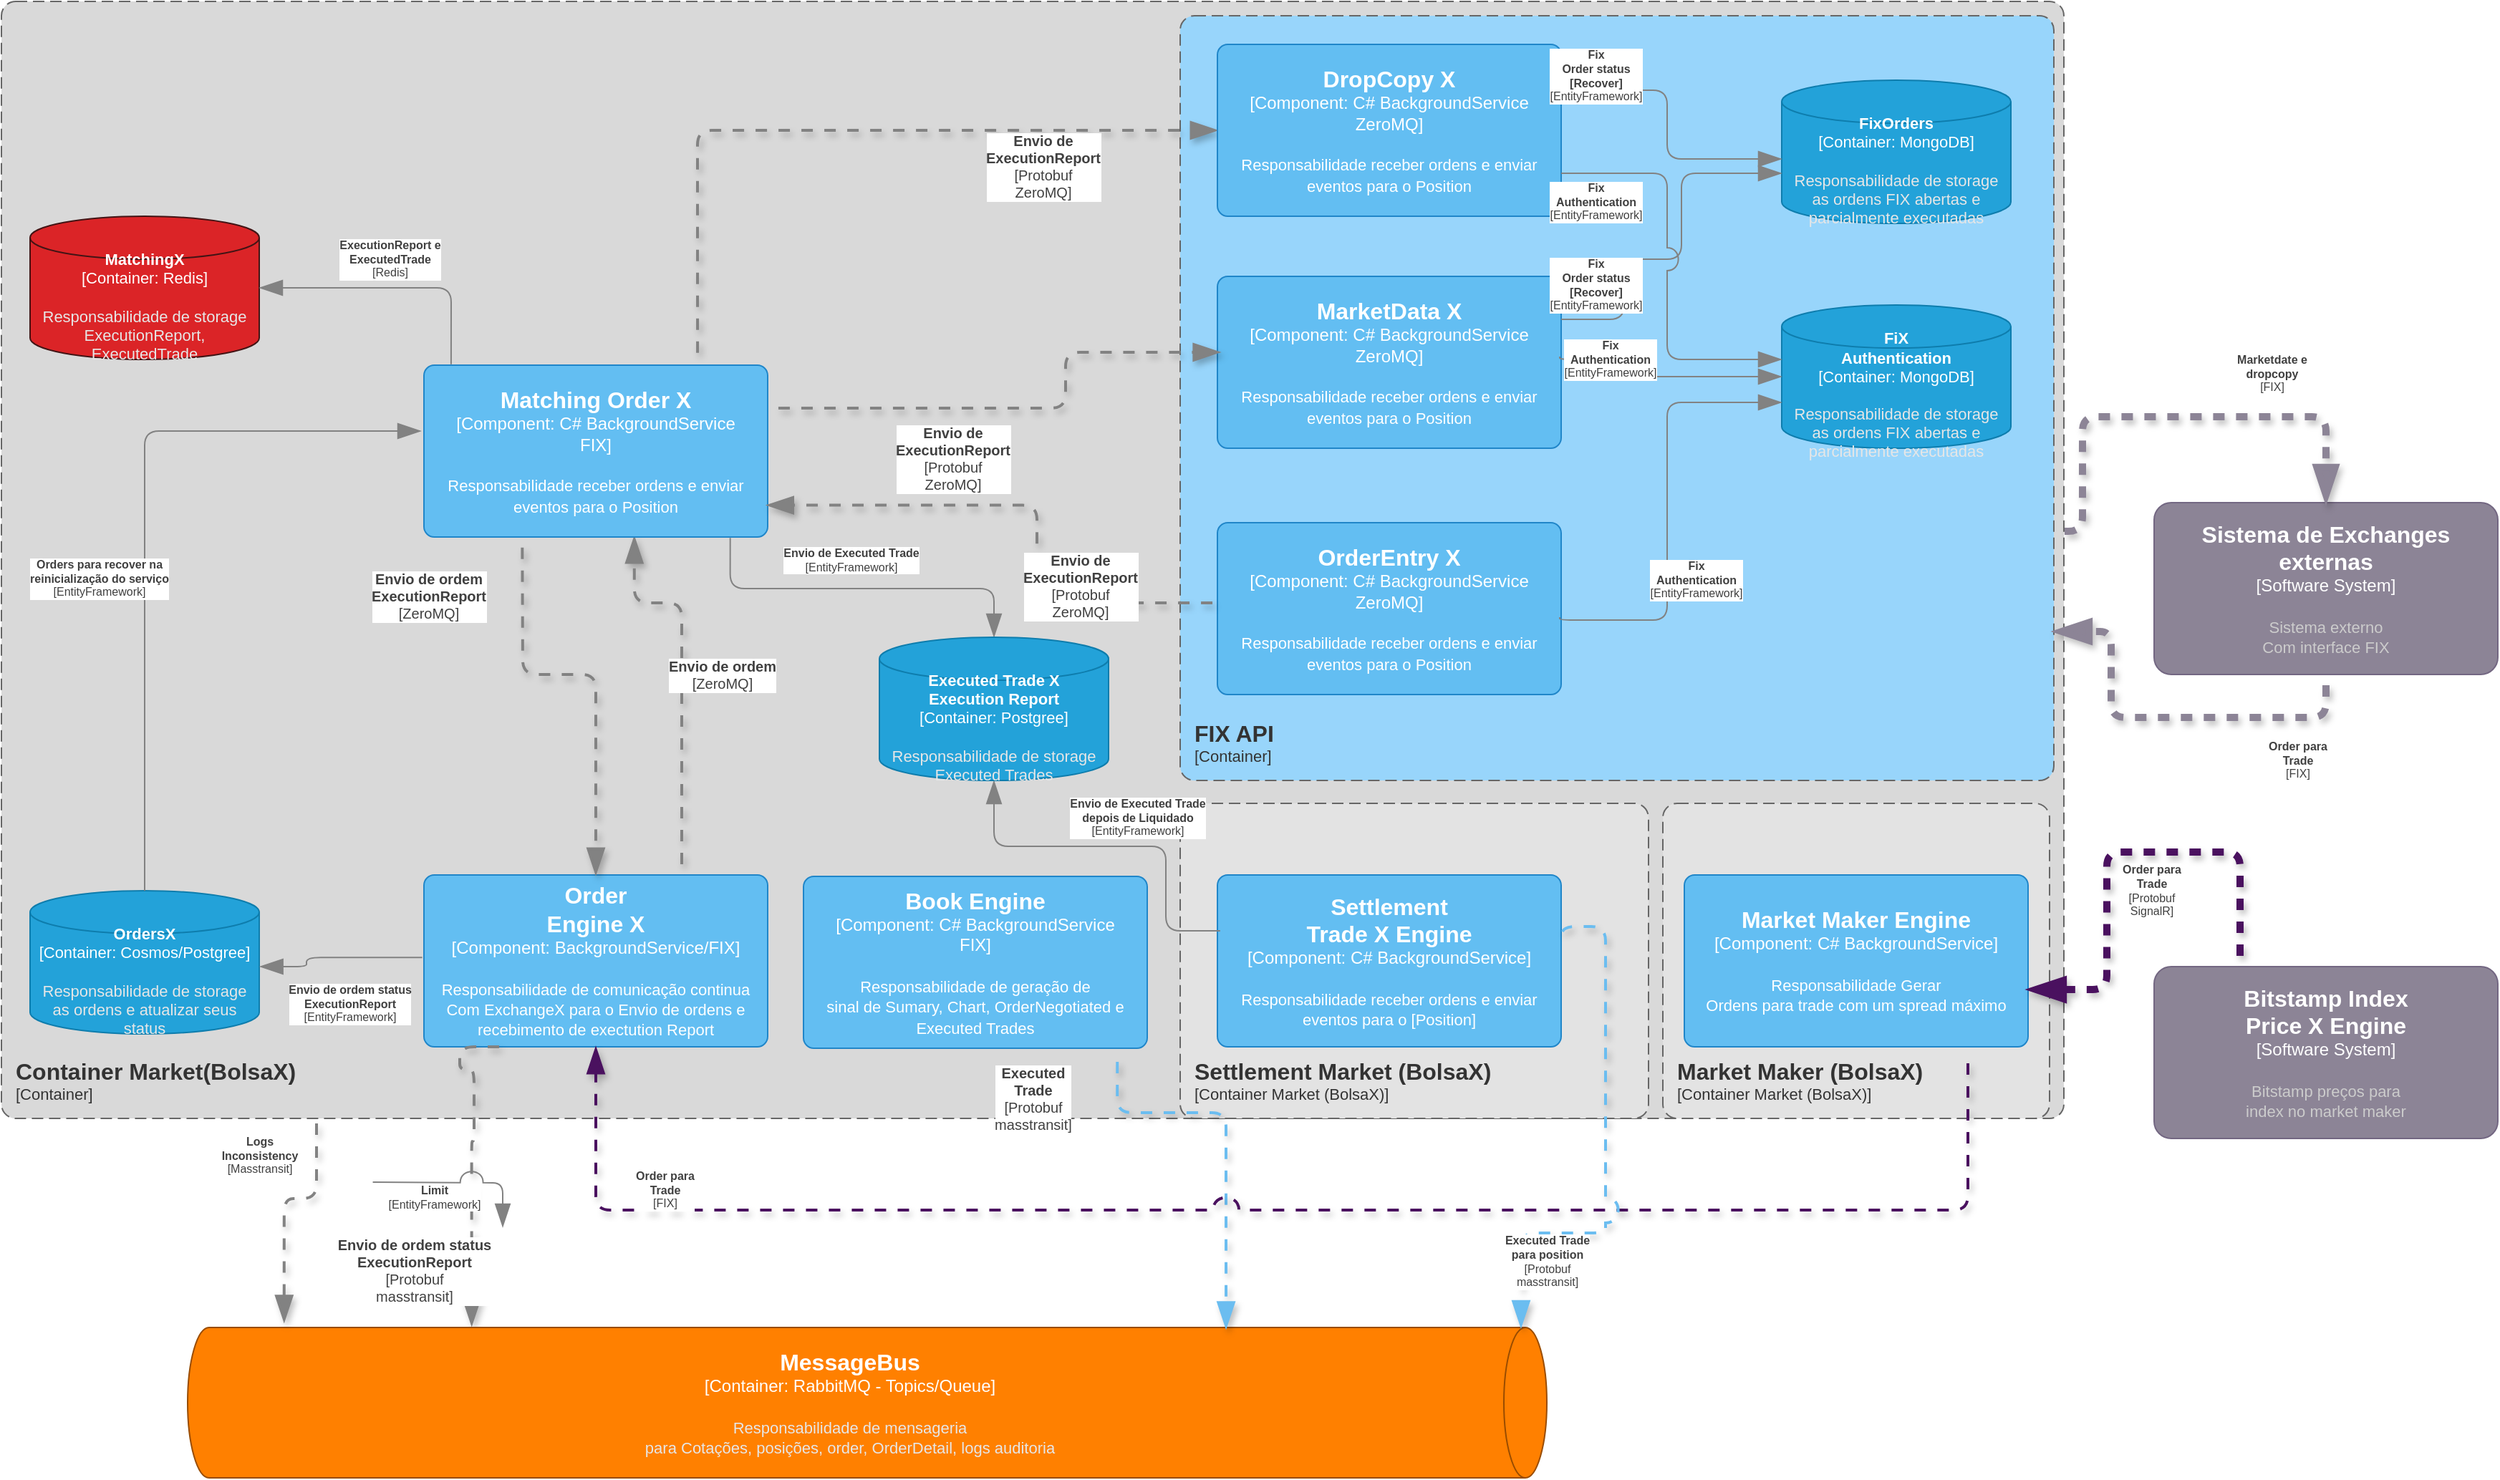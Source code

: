<mxfile version="24.3.1" type="device">
  <diagram name="Page-1" id="3rnBCiRVLusEH87E3wuf">
    <mxGraphModel dx="2041" dy="1215" grid="1" gridSize="10" guides="1" tooltips="1" connect="1" arrows="1" fold="1" page="1" pageScale="1" pageWidth="850" pageHeight="1100" math="0" shadow="0">
      <root>
        <mxCell id="0" />
        <mxCell id="1" parent="0" />
        <object placeholders="1" c4Name="Container Market(BolsaX)" c4Type="ContainerScopeBoundary" c4Application="Container" label="&lt;font style=&quot;font-size: 16px&quot;&gt;&lt;b&gt;&lt;div style=&quot;text-align: left&quot;&gt;%c4Name%&lt;/div&gt;&lt;/b&gt;&lt;/font&gt;&lt;div style=&quot;text-align: left&quot;&gt;[%c4Application%]&lt;/div&gt;" id="4d2OGvLoM_RoSxxdBMcG-4">
          <mxCell style="rounded=1;fontSize=11;whiteSpace=wrap;html=1;dashed=1;arcSize=20;fillColor=#d9d9d9;strokeColor=#666666;fontColor=#333333;labelBackgroundColor=none;align=left;verticalAlign=bottom;labelBorderColor=none;spacingTop=0;spacing=10;dashPattern=8 4;metaEdit=1;rotatable=0;perimeter=rectanglePerimeter;noLabel=0;labelPadding=0;allowArrows=0;connectable=0;expand=0;recursiveResize=0;editable=1;pointerEvents=0;absoluteArcSize=1;points=[[0.25,0,0],[0.5,0,0],[0.75,0,0],[1,0.25,0],[1,0.5,0],[1,0.75,0],[0.75,1,0],[0.5,1,0],[0.25,1,0],[0,0.75,0],[0,0.5,0],[0,0.25,0]];" parent="1" vertex="1">
            <mxGeometry x="117" y="20" width="1440" height="780" as="geometry" />
          </mxCell>
        </object>
        <object placeholders="1" c4Name="FIX API" c4Type="ContainerScopeBoundary" c4Application="Container" label="&lt;font style=&quot;font-size: 16px&quot;&gt;&lt;b&gt;&lt;div style=&quot;text-align: left&quot;&gt;%c4Name%&lt;/div&gt;&lt;/b&gt;&lt;/font&gt;&lt;div style=&quot;text-align: left&quot;&gt;[%c4Application%]&lt;/div&gt;" id="K2TG2xPsC1KAzNVLMF0X-1">
          <mxCell style="rounded=1;fontSize=11;whiteSpace=wrap;html=1;dashed=1;arcSize=20;fillColor=#98d5fb;strokeColor=#666666;fontColor=#333333;labelBackgroundColor=none;align=left;verticalAlign=bottom;labelBorderColor=none;spacingTop=0;spacing=10;dashPattern=8 4;metaEdit=1;rotatable=0;perimeter=rectanglePerimeter;noLabel=0;labelPadding=0;allowArrows=0;connectable=0;expand=0;recursiveResize=0;editable=1;pointerEvents=0;absoluteArcSize=1;points=[[0.25,0,0],[0.5,0,0],[0.75,0,0],[1,0.25,0],[1,0.5,0],[1,0.75,0],[0.75,1,0],[0.5,1,0],[0.25,1,0],[0,0.75,0],[0,0.5,0],[0,0.25,0]];" parent="1" vertex="1">
            <mxGeometry x="940" y="30" width="610" height="534" as="geometry" />
          </mxCell>
        </object>
        <object placeholders="1" c4Name="Settlement Market (BolsaX)" c4Type="ContainerScopeBoundary" c4Application="Container Market (BolsaX)" label="&lt;font style=&quot;font-size: 16px&quot;&gt;&lt;b&gt;&lt;div style=&quot;text-align: left&quot;&gt;%c4Name%&lt;/div&gt;&lt;/b&gt;&lt;/font&gt;&lt;div style=&quot;text-align: left&quot;&gt;[%c4Application%]&lt;/div&gt;" id="4d2OGvLoM_RoSxxdBMcG-57">
          <mxCell style="rounded=1;fontSize=11;whiteSpace=wrap;html=1;dashed=1;arcSize=20;fillColor=#e3e3e3;strokeColor=#666666;fontColor=#333333;labelBackgroundColor=none;align=left;verticalAlign=bottom;labelBorderColor=none;spacingTop=0;spacing=10;dashPattern=8 4;metaEdit=1;rotatable=0;perimeter=rectanglePerimeter;noLabel=0;labelPadding=0;allowArrows=0;connectable=0;expand=0;recursiveResize=0;editable=1;pointerEvents=0;absoluteArcSize=1;points=[[0.25,0,0],[0.5,0,0],[0.75,0,0],[1,0.25,0],[1,0.5,0],[1,0.75,0],[0.75,1,0],[0.5,1,0],[0.25,1,0],[0,0.75,0],[0,0.5,0],[0,0.25,0]];" parent="1" vertex="1">
            <mxGeometry x="940" y="580" width="327" height="220" as="geometry" />
          </mxCell>
        </object>
        <object placeholders="1" c4Name="Order&#xa; Engine X" c4Type="Component" c4Technology="BackgroundService/FIX" c4Description="Responsabilidade de comunicação continua Com ExchangeX para o Envio de ordens e recebimento de exectution Report" label="&lt;font style=&quot;font-size: 16px&quot;&gt;&lt;b&gt;%c4Name%&lt;/b&gt;&lt;/font&gt;&lt;div&gt;[%c4Type%: %c4Technology%]&lt;/div&gt;&lt;br&gt;&lt;div&gt;&lt;font style=&quot;font-size: 11px&quot;&gt;%c4Description%&lt;/font&gt;&lt;/div&gt;" id="4d2OGvLoM_RoSxxdBMcG-5">
          <mxCell style="rounded=1;whiteSpace=wrap;html=1;labelBackgroundColor=none;fillColor=#63bef2;fontColor=#ffffff;align=center;arcSize=6;strokeColor=#2086C9;metaEdit=1;resizable=0;points=[[0.25,0,0],[0.5,0,0],[0.75,0,0],[1,0.25,0],[1,0.5,0],[1,0.75,0],[0.75,1,0],[0.5,1,0],[0.25,1,0],[0,0.75,0],[0,0.5,0],[0,0.25,0]];" parent="1" vertex="1">
            <mxGeometry x="412" y="630" width="240" height="120" as="geometry" />
          </mxCell>
        </object>
        <object placeholders="1" c4Name="OrdersX" c4Type="Container" c4Technology="Cosmos/Postgree" c4Description="Responsabilidade de storage&#xa; as ordens e atualizar seus status" label="&lt;font style=&quot;font-size: 11px;&quot;&gt;&lt;b style=&quot;font-size: 11px;&quot;&gt;%c4Name%&lt;/b&gt;&lt;/font&gt;&lt;div style=&quot;font-size: 11px;&quot;&gt;[%c4Type%:&amp;nbsp;%c4Technology%]&lt;/div&gt;&lt;br style=&quot;font-size: 11px;&quot;&gt;&lt;div style=&quot;font-size: 11px;&quot;&gt;&lt;font style=&quot;font-size: 11px&quot;&gt;&lt;font color=&quot;#E6E6E6&quot; style=&quot;font-size: 11px;&quot;&gt;%c4Description%&lt;/font&gt;&lt;/font&gt;&lt;/div&gt;" id="4d2OGvLoM_RoSxxdBMcG-12">
          <mxCell style="shape=cylinder3;size=15;whiteSpace=wrap;html=1;boundedLbl=1;rounded=0;labelBackgroundColor=none;fillColor=#23A2D9;fontSize=11;fontColor=#ffffff;align=center;strokeColor=#0E7DAD;metaEdit=1;points=[[0.5,0,0],[1,0.25,0],[1,0.5,0],[1,0.75,0],[0.5,1,0],[0,0.75,0],[0,0.5,0],[0,0.25,0]];resizable=1;" parent="1" vertex="1">
            <mxGeometry x="137" y="641" width="160" height="100" as="geometry" />
          </mxCell>
        </object>
        <object placeholders="1" c4Type="Relationship" c4Technology="ZeroMQ" c4Description="Envio de ordem" label="&lt;div style=&quot;text-align: left&quot;&gt;&lt;div style=&quot;text-align: center&quot;&gt;&lt;b&gt;%c4Description%&lt;/b&gt;&lt;/div&gt;&lt;div style=&quot;text-align: center&quot;&gt;[%c4Technology%]&lt;/div&gt;&lt;/div&gt;" id="4d2OGvLoM_RoSxxdBMcG-13">
          <mxCell style="endArrow=blockThin;html=1;fontSize=10;fontColor=#404040;strokeWidth=2;endFill=1;strokeColor=#828282;elbow=vertical;metaEdit=1;endSize=14;startSize=14;jumpStyle=arc;jumpSize=16;rounded=1;edgeStyle=orthogonalEdgeStyle;curved=0;exitX=0.75;exitY=0;exitDx=0;exitDy=0;exitPerimeter=0;flowAnimation=1;shadow=1;entryX=0.612;entryY=0.996;entryDx=0;entryDy=0;entryPerimeter=0;" parent="1" source="4d2OGvLoM_RoSxxdBMcG-5" target="NAc5xhBlYTBYwgTL8G_p-1" edge="1">
            <mxGeometry x="0.039" y="-28" width="240" relative="1" as="geometry">
              <mxPoint x="597" y="630" as="sourcePoint" />
              <mxPoint x="780" y="394" as="targetPoint" />
              <Array as="points">
                <mxPoint x="592" y="440" />
                <mxPoint x="559" y="440" />
              </Array>
              <mxPoint as="offset" />
            </mxGeometry>
          </mxCell>
        </object>
        <object placeholders="1" c4Type="Relationship" c4Technology="ZeroMQ" c4Description="Envio de ordem &#xa;ExecutionReport" label="&lt;div style=&quot;text-align: left&quot;&gt;&lt;div style=&quot;text-align: center&quot;&gt;&lt;b&gt;%c4Description%&lt;/b&gt;&lt;/div&gt;&lt;div style=&quot;text-align: center&quot;&gt;[%c4Technology%]&lt;/div&gt;&lt;/div&gt;" id="4d2OGvLoM_RoSxxdBMcG-14">
          <mxCell style="endArrow=blockThin;html=1;fontSize=10;fontColor=#404040;strokeWidth=2;endFill=1;strokeColor=#828282;elbow=vertical;metaEdit=1;endSize=14;startSize=14;jumpStyle=arc;jumpSize=16;rounded=1;edgeStyle=orthogonalEdgeStyle;curved=0;flowAnimation=1;shadow=1;entryX=0.5;entryY=0;entryDx=0;entryDy=0;entryPerimeter=0;exitX=0.286;exitY=0.999;exitDx=0;exitDy=0;exitPerimeter=0;" parent="1" source="NAc5xhBlYTBYwgTL8G_p-1" target="4d2OGvLoM_RoSxxdBMcG-5" edge="1">
            <mxGeometry x="-0.679" y="-45" width="240" relative="1" as="geometry">
              <mxPoint x="462" y="394" as="sourcePoint" />
              <mxPoint x="427" y="630" as="targetPoint" />
              <Array as="points">
                <mxPoint x="481" y="430" />
                <mxPoint x="481" y="490" />
                <mxPoint x="532" y="490" />
              </Array>
              <mxPoint x="-21" y="-5" as="offset" />
            </mxGeometry>
          </mxCell>
        </object>
        <object placeholders="1" c4Type="Relationship" c4Technology="EntityFramework" c4Description="Envio de ordem status&#xa;ExecutionReport" label="&lt;div style=&quot;text-align: left; font-size: 8px;&quot;&gt;&lt;div style=&quot;text-align: center; font-size: 8px;&quot;&gt;&lt;b style=&quot;font-size: 8px;&quot;&gt;%c4Description%&lt;/b&gt;&lt;/div&gt;&lt;div style=&quot;text-align: center; font-size: 8px;&quot;&gt;[%c4Technology%]&lt;/div&gt;&lt;/div&gt;" id="4d2OGvLoM_RoSxxdBMcG-15">
          <mxCell style="endArrow=blockThin;html=1;fontSize=8;fontColor=#404040;strokeWidth=1;endFill=1;strokeColor=#828282;elbow=vertical;metaEdit=1;endSize=14;startSize=14;jumpStyle=arc;jumpSize=16;rounded=1;edgeStyle=orthogonalEdgeStyle;curved=0;exitX=-0.005;exitY=0.48;exitDx=0;exitDy=0;exitPerimeter=0;entryX=1.002;entryY=0.53;entryDx=0;entryDy=0;entryPerimeter=0;" parent="1" source="4d2OGvLoM_RoSxxdBMcG-5" target="4d2OGvLoM_RoSxxdBMcG-12" edge="1">
            <mxGeometry x="-0.152" y="32" width="240" relative="1" as="geometry">
              <mxPoint x="424.68" y="659.02" as="sourcePoint" />
              <mxPoint x="308.0" y="694" as="targetPoint" />
              <Array as="points">
                <mxPoint x="330" y="688" />
                <mxPoint x="330" y="694" />
              </Array>
              <mxPoint as="offset" />
            </mxGeometry>
          </mxCell>
        </object>
        <object placeholders="1" c4Type="Relationship" c4Technology="Protobuf&#xa;masstransit" c4Description="Envio de ordem status&#xa;ExecutionReport" label="&lt;div style=&quot;text-align: left&quot;&gt;&lt;div style=&quot;text-align: center&quot;&gt;&lt;b&gt;%c4Description%&lt;/b&gt;&lt;/div&gt;&lt;div style=&quot;text-align: center&quot;&gt;[%c4Technology%]&lt;/div&gt;&lt;/div&gt;" id="4d2OGvLoM_RoSxxdBMcG-16">
          <mxCell style="endArrow=blockThin;html=1;fontSize=10;fontColor=#404040;strokeWidth=2;endFill=1;strokeColor=#828282;elbow=vertical;metaEdit=1;endSize=14;startSize=14;jumpStyle=arc;jumpSize=16;rounded=1;edgeStyle=orthogonalEdgeStyle;curved=0;entryX=-0.011;entryY=0.791;entryDx=0;entryDy=0;entryPerimeter=0;flowAnimation=1;shadow=1;exitX=0.25;exitY=1;exitDx=0;exitDy=0;exitPerimeter=0;" parent="1" source="4d2OGvLoM_RoSxxdBMcG-5" target="4d2OGvLoM_RoSxxdBMcG-17" edge="1">
            <mxGeometry x="0.677" y="-40" width="240" relative="1" as="geometry">
              <mxPoint x="437" y="756" as="sourcePoint" />
              <mxPoint x="-33.25" y="802.75" as="targetPoint" />
              <Array as="points">
                <mxPoint x="437" y="766" />
                <mxPoint x="447" y="766" />
                <mxPoint x="447" y="816" />
                <mxPoint x="445" y="816" />
              </Array>
              <mxPoint as="offset" />
            </mxGeometry>
          </mxCell>
        </object>
        <object placeholders="1" c4Type="MessageBus" c4Container="Container" c4Technology="RabbitMQ - Topics/Queue" c4Description="Responsabilidade de mensageria &#xa;para Cotações, posições, order, OrderDetail, logs auditoria " label="&lt;font style=&quot;font-size: 16px&quot;&gt;&lt;b&gt;%c4Type%&lt;/b&gt;&lt;/font&gt;&lt;div&gt;[%c4Container%:&amp;nbsp;%c4Technology%]&lt;/div&gt;&lt;br&gt;&lt;div&gt;&lt;font style=&quot;font-size: 11px&quot;&gt;&lt;font color=&quot;#E6E6E6&quot;&gt;%c4Description%&lt;/font&gt;&lt;/div&gt;" id="4d2OGvLoM_RoSxxdBMcG-17">
          <mxCell style="shape=cylinder3;size=15;direction=south;whiteSpace=wrap;html=1;boundedLbl=1;rounded=0;labelBackgroundColor=none;fillColor=#FF8000;fontSize=12;fontColor=#ffffff;align=center;strokeColor=#994C00;metaEdit=1;points=[[0.5,0,0],[1,0.25,0],[1,0.5,0],[1,0.75,0],[0.5,1,0],[0,0.75,0],[0,0.5,0],[0,0.25,0]];resizable=1;rotation=0;resizeHeight=1;resizeWidth=1;" parent="1" vertex="1">
            <mxGeometry x="247" y="946" width="949" height="105" as="geometry" />
          </mxCell>
        </object>
        <object placeholders="1" c4Type="Relationship" c4Technology="Protobuf&#xa;masstransit" c4Description="Executed &#xa;Trade" label="&lt;div style=&quot;text-align: left&quot;&gt;&lt;div style=&quot;text-align: center&quot;&gt;&lt;b&gt;%c4Description%&lt;/b&gt;&lt;/div&gt;&lt;div style=&quot;text-align: center&quot;&gt;[%c4Technology%]&lt;/div&gt;&lt;/div&gt;" id="4d2OGvLoM_RoSxxdBMcG-26">
          <mxCell style="endArrow=blockThin;html=1;fontSize=10;fontColor=#404040;strokeWidth=2;endFill=1;strokeColor=#6bbdf0;elbow=vertical;metaEdit=1;endSize=14;startSize=14;jumpStyle=arc;jumpSize=16;rounded=1;edgeStyle=orthogonalEdgeStyle;curved=0;exitX=0.913;exitY=1.017;exitDx=0;exitDy=0;exitPerimeter=0;entryX=0.008;entryY=0.236;entryDx=0;entryDy=0;entryPerimeter=0;flowAnimation=1;shadow=1;" parent="1" source="4d2OGvLoM_RoSxxdBMcG-51" target="4d2OGvLoM_RoSxxdBMcG-17" edge="1">
            <mxGeometry x="-0.76" y="-59" width="240" relative="1" as="geometry">
              <mxPoint x="717" y="706" as="sourcePoint" />
              <mxPoint x="977" y="646" as="targetPoint" />
              <Array as="points">
                <mxPoint x="896" y="796" />
                <mxPoint x="972" y="796" />
              </Array>
              <mxPoint as="offset" />
            </mxGeometry>
          </mxCell>
        </object>
        <object placeholders="1" c4Type="Relationship" c4Technology="EntityFramework" c4Description="Limit" label="&lt;div style=&quot;text-align: left; font-size: 8px;&quot;&gt;&lt;div style=&quot;text-align: center; font-size: 8px;&quot;&gt;&lt;b style=&quot;font-size: 8px;&quot;&gt;%c4Description%&lt;/b&gt;&lt;/div&gt;&lt;div style=&quot;text-align: center; font-size: 8px;&quot;&gt;[%c4Technology%]&lt;/div&gt;&lt;/div&gt;" id="4d2OGvLoM_RoSxxdBMcG-42">
          <mxCell style="endArrow=blockThin;html=1;fontSize=8;fontColor=#404040;strokeWidth=1;endFill=1;strokeColor=#828282;elbow=vertical;metaEdit=1;endSize=14;startSize=14;jumpStyle=arc;jumpSize=16;rounded=1;edgeStyle=orthogonalEdgeStyle;curved=0;exitX=0.997;exitY=0.154;exitDx=0;exitDy=0;exitPerimeter=0;entryX=0.5;entryY=0;entryDx=0;entryDy=0;entryPerimeter=0;" parent="1" edge="1">
            <mxGeometry x="-0.293" y="-10" width="240" relative="1" as="geometry">
              <mxPoint x="376.28" y="844.48" as="sourcePoint" />
              <mxPoint x="467" y="876" as="targetPoint" />
              <Array as="points">
                <mxPoint x="387" y="845" />
                <mxPoint x="452" y="845" />
              </Array>
              <mxPoint as="offset" />
            </mxGeometry>
          </mxCell>
        </object>
        <object placeholders="1" c4Name="Settlement&#xa;Trade X Engine" c4Type="Component" c4Technology="C# BackgroundService" c4Description="Responsabilidade receber ordens e enviar eventos para o [Position]" label="&lt;font style=&quot;font-size: 16px&quot;&gt;&lt;b&gt;%c4Name%&lt;/b&gt;&lt;/font&gt;&lt;div&gt;[%c4Type%: %c4Technology%]&lt;/div&gt;&lt;br&gt;&lt;div&gt;&lt;font style=&quot;font-size: 11px&quot;&gt;%c4Description%&lt;/font&gt;&lt;/div&gt;" id="4d2OGvLoM_RoSxxdBMcG-50">
          <mxCell style="rounded=1;whiteSpace=wrap;html=1;labelBackgroundColor=none;fillColor=#63BEF2;fontColor=#ffffff;align=center;arcSize=6;strokeColor=#2086C9;metaEdit=1;resizable=0;points=[[0.25,0,0],[0.5,0,0],[0.75,0,0],[1,0.25,0],[1,0.5,0],[1,0.75,0],[0.75,1,0],[0.5,1,0],[0.25,1,0],[0,0.75,0],[0,0.5,0],[0,0.25,0]];" parent="1" vertex="1">
            <mxGeometry x="966" y="630" width="240" height="120" as="geometry" />
          </mxCell>
        </object>
        <object placeholders="1" c4Name="Book Engine" c4Type="Component" c4Technology="C# BackgroundService&#xa;FIX" c4Description="Responsabilidade de geração de &#xa;sinal de Sumary, Chart, OrderNegotiated e&#xa;Executed Trades" label="&lt;font style=&quot;font-size: 16px&quot;&gt;&lt;b&gt;%c4Name%&lt;/b&gt;&lt;/font&gt;&lt;div&gt;[%c4Type%: %c4Technology%]&lt;/div&gt;&lt;br&gt;&lt;div&gt;&lt;font style=&quot;font-size: 11px&quot;&gt;%c4Description%&lt;/font&gt;&lt;/div&gt;" id="4d2OGvLoM_RoSxxdBMcG-51">
          <mxCell style="rounded=1;whiteSpace=wrap;html=1;labelBackgroundColor=none;fillColor=#63BEF2;fontColor=#ffffff;align=center;arcSize=6;strokeColor=#2086C9;metaEdit=1;resizable=0;points=[[0.25,0,0],[0.5,0,0],[0.75,0,0],[1,0.25,0],[1,0.5,0],[1,0.75,0],[0.75,1,0],[0.5,1,0],[0.25,1,0],[0,0.75,0],[0,0.5,0],[0,0.25,0]];" parent="1" vertex="1">
            <mxGeometry x="677" y="631" width="240" height="120" as="geometry" />
          </mxCell>
        </object>
        <object placeholders="1" c4Name="Market Maker (BolsaX)" c4Type="ContainerScopeBoundary" c4Application="Container Market (BolsaX)" label="&lt;font style=&quot;font-size: 16px&quot;&gt;&lt;b&gt;&lt;div style=&quot;text-align: left&quot;&gt;%c4Name%&lt;/div&gt;&lt;/b&gt;&lt;/font&gt;&lt;div style=&quot;text-align: left&quot;&gt;[%c4Application%]&lt;/div&gt;" id="4d2OGvLoM_RoSxxdBMcG-59">
          <mxCell style="rounded=1;fontSize=11;whiteSpace=wrap;html=1;dashed=1;arcSize=20;fillColor=#e3e3e3;strokeColor=#666666;fontColor=#333333;labelBackgroundColor=none;align=left;verticalAlign=bottom;labelBorderColor=none;spacingTop=0;spacing=10;dashPattern=8 4;metaEdit=1;rotatable=0;perimeter=rectanglePerimeter;noLabel=0;labelPadding=0;allowArrows=0;connectable=0;expand=0;recursiveResize=0;editable=1;pointerEvents=0;absoluteArcSize=1;points=[[0.25,0,0],[0.5,0,0],[0.75,0,0],[1,0.25,0],[1,0.5,0],[1,0.75,0],[0.75,1,0],[0.5,1,0],[0.25,1,0],[0,0.75,0],[0,0.5,0],[0,0.25,0]];" parent="1" vertex="1">
            <mxGeometry x="1277" y="580" width="270" height="220" as="geometry" />
          </mxCell>
        </object>
        <object placeholders="1" c4Name="Market Maker Engine" c4Type="Component" c4Technology="C# BackgroundService" c4Description="Responsabilidade Gerar &#xa;Ordens para trade com um spread máximo" label="&lt;font style=&quot;font-size: 16px&quot;&gt;&lt;b&gt;%c4Name%&lt;/b&gt;&lt;/font&gt;&lt;div&gt;[%c4Type%: %c4Technology%]&lt;/div&gt;&lt;br&gt;&lt;div&gt;&lt;font style=&quot;font-size: 11px&quot;&gt;%c4Description%&lt;/font&gt;&lt;/div&gt;" id="4d2OGvLoM_RoSxxdBMcG-60">
          <mxCell style="rounded=1;whiteSpace=wrap;html=1;labelBackgroundColor=none;fillColor=#63BEF2;fontColor=#ffffff;align=center;arcSize=6;strokeColor=#2086C9;metaEdit=1;resizable=0;points=[[0.25,0,0],[0.5,0,0],[0.75,0,0],[1,0.25,0],[1,0.5,0],[1,0.75,0],[0.75,1,0],[0.5,1,0],[0.25,1,0],[0,0.75,0],[0,0.5,0],[0,0.25,0]];" parent="1" vertex="1">
            <mxGeometry x="1292" y="630" width="240" height="120" as="geometry" />
          </mxCell>
        </object>
        <object placeholders="1" c4Type="Relationship" c4Technology="FIX" c4Description="Order para &#xa;Trade" label="&lt;div style=&quot;text-align: left; font-size: 8px;&quot;&gt;&lt;div style=&quot;text-align: center; font-size: 8px;&quot;&gt;&lt;b style=&quot;font-size: 8px;&quot;&gt;%c4Description%&lt;/b&gt;&lt;/div&gt;&lt;div style=&quot;text-align: center; font-size: 8px;&quot;&gt;[%c4Technology%]&lt;/div&gt;&lt;/div&gt;" id="4d2OGvLoM_RoSxxdBMcG-61">
          <mxCell style="endArrow=blockThin;html=1;fontSize=8;fontColor=#404040;strokeWidth=2;endFill=1;strokeColor=#4a115f;elbow=vertical;metaEdit=1;endSize=14;startSize=14;jumpStyle=arc;jumpSize=16;rounded=1;edgeStyle=orthogonalEdgeStyle;curved=0;flowAnimation=1;entryX=0.5;entryY=1;entryDx=0;entryDy=0;entryPerimeter=0;shadow=1;" parent="1" target="4d2OGvLoM_RoSxxdBMcG-5" edge="1">
            <mxGeometry x="0.726" y="-14" width="240" relative="1" as="geometry">
              <mxPoint x="1490" y="754" as="sourcePoint" />
              <mxPoint x="620" y="864" as="targetPoint" />
              <Array as="points">
                <mxPoint x="1490" y="864" />
                <mxPoint x="532" y="864" />
              </Array>
              <mxPoint as="offset" />
            </mxGeometry>
          </mxCell>
        </object>
        <object placeholders="1" c4Name="Bitstamp Index &#xa;Price X Engine" c4Type="Software System" c4Description="Bitstamp preços para &#xa;index no market maker" label="&lt;font style=&quot;font-size: 16px&quot;&gt;&lt;b&gt;%c4Name%&lt;/b&gt;&lt;/font&gt;&lt;div&gt;[%c4Type%]&lt;/div&gt;&lt;br&gt;&lt;div&gt;&lt;font style=&quot;font-size: 11px&quot;&gt;&lt;font color=&quot;#cccccc&quot;&gt;%c4Description%&lt;/font&gt;&lt;/div&gt;" id="4d2OGvLoM_RoSxxdBMcG-62">
          <mxCell style="rounded=1;whiteSpace=wrap;html=1;labelBackgroundColor=none;fillColor=#8C8496;fontColor=#ffffff;align=center;arcSize=10;strokeColor=#736782;metaEdit=1;resizable=0;points=[[0.25,0,0],[0.5,0,0],[0.75,0,0],[1,0.25,0],[1,0.5,0],[1,0.75,0],[0.75,1,0],[0.5,1,0],[0.25,1,0],[0,0.75,0],[0,0.5,0],[0,0.25,0]];" parent="1" vertex="1">
            <mxGeometry x="1620" y="694" width="240" height="120" as="geometry" />
          </mxCell>
        </object>
        <object placeholders="1" c4Type="Relationship" c4Technology="Protobuf&#xa;SignalR" c4Description="Order para &#xa;Trade" label="&lt;div style=&quot;text-align: left; font-size: 8px;&quot;&gt;&lt;div style=&quot;text-align: center; font-size: 8px;&quot;&gt;&lt;b style=&quot;font-size: 8px;&quot;&gt;%c4Description%&lt;/b&gt;&lt;/div&gt;&lt;div style=&quot;text-align: center; font-size: 8px;&quot;&gt;[%c4Technology%]&lt;/div&gt;&lt;/div&gt;" id="4d2OGvLoM_RoSxxdBMcG-63">
          <mxCell style="endArrow=blockThin;html=1;fontSize=8;fontColor=#404040;strokeWidth=5;endFill=1;strokeColor=#4a115f;elbow=vertical;metaEdit=1;endSize=14;startSize=14;jumpStyle=arc;jumpSize=16;rounded=1;edgeStyle=orthogonalEdgeStyle;curved=0;flowAnimation=1;exitX=0.25;exitY=0;exitDx=0;exitDy=0;exitPerimeter=0;entryX=1;entryY=0.667;entryDx=0;entryDy=0;entryPerimeter=0;shadow=1;" parent="1" source="4d2OGvLoM_RoSxxdBMcG-62" target="4d2OGvLoM_RoSxxdBMcG-60" edge="1">
            <mxGeometry x="-0.121" y="27" width="240" relative="1" as="geometry">
              <mxPoint x="1627" y="637" as="sourcePoint" />
              <mxPoint x="957" y="463" as="targetPoint" />
              <Array as="points">
                <mxPoint x="1680" y="614" />
                <mxPoint x="1587" y="614" />
                <mxPoint x="1587" y="710" />
              </Array>
              <mxPoint as="offset" />
            </mxGeometry>
          </mxCell>
        </object>
        <object placeholders="1" c4Type="Relationship" c4Technology="Protobuf&#xa;masstransit" c4Description="Executed Trade &#xa;para position" label="&lt;div style=&quot;text-align: left; font-size: 8px;&quot;&gt;&lt;div style=&quot;text-align: center; font-size: 8px;&quot;&gt;&lt;b style=&quot;font-size: 8px;&quot;&gt;%c4Description%&lt;/b&gt;&lt;/div&gt;&lt;div style=&quot;text-align: center; font-size: 8px;&quot;&gt;[%c4Technology%]&lt;/div&gt;&lt;/div&gt;" id="4d2OGvLoM_RoSxxdBMcG-64">
          <mxCell style="endArrow=blockThin;html=1;fontSize=8;fontColor=#404040;strokeWidth=2;endFill=1;strokeColor=#6bbdf0;elbow=vertical;metaEdit=1;endSize=14;startSize=14;jumpStyle=arc;jumpSize=16;rounded=1;edgeStyle=orthogonalEdgeStyle;curved=0;flowAnimation=1;exitX=1.002;exitY=0.392;exitDx=0;exitDy=0;exitPerimeter=0;entryX=0.001;entryY=0.019;entryDx=0;entryDy=0;entryPerimeter=0;shadow=1;" parent="1" source="4d2OGvLoM_RoSxxdBMcG-50" target="4d2OGvLoM_RoSxxdBMcG-17" edge="1">
            <mxGeometry x="0.56" y="20" width="240" relative="1" as="geometry">
              <mxPoint x="1163" y="833" as="sourcePoint" />
              <mxPoint x="1216" y="716" as="targetPoint" />
              <Array as="points">
                <mxPoint x="1207" y="666" />
                <mxPoint x="1237" y="666" />
                <mxPoint x="1237" y="880" />
                <mxPoint x="1178" y="880" />
              </Array>
              <mxPoint as="offset" />
            </mxGeometry>
          </mxCell>
        </object>
        <object placeholders="1" c4Type="Relationship" c4Technology="EntityFramework" c4Description="Envio de Executed Trade" label="&lt;div style=&quot;text-align: left; font-size: 8px;&quot;&gt;&lt;div style=&quot;text-align: center; font-size: 8px;&quot;&gt;&lt;b style=&quot;font-size: 8px;&quot;&gt;%c4Description%&lt;/b&gt;&lt;/div&gt;&lt;div style=&quot;text-align: center; font-size: 8px;&quot;&gt;[%c4Technology%]&lt;/div&gt;&lt;/div&gt;" id="Rv_XDdfCVXUgWfI6_WWx-2">
          <mxCell style="endArrow=blockThin;html=1;fontSize=8;fontColor=#404040;strokeWidth=1;endFill=1;strokeColor=#828282;elbow=vertical;metaEdit=1;endSize=14;startSize=14;jumpStyle=arc;jumpSize=16;rounded=1;edgeStyle=orthogonalEdgeStyle;curved=0;entryX=0.5;entryY=0;entryDx=0;entryDy=0;entryPerimeter=0;exitX=0.891;exitY=1.005;exitDx=0;exitDy=0;exitPerimeter=0;" parent="1" source="NAc5xhBlYTBYwgTL8G_p-1" target="K2TG2xPsC1KAzNVLMF0X-6" edge="1">
            <mxGeometry x="-0.057" y="20" width="240" relative="1" as="geometry">
              <mxPoint x="670" y="314" as="sourcePoint" />
              <mxPoint x="240" y="284" as="targetPoint" />
              <Array as="points">
                <mxPoint x="626" y="430" />
                <mxPoint x="810" y="430" />
              </Array>
              <mxPoint as="offset" />
            </mxGeometry>
          </mxCell>
        </object>
        <object placeholders="1" c4Type="Relationship" c4Technology="EntityFramework" c4Description="Envio de Executed Trade&#xa;depois de Liquidado" label="&lt;div style=&quot;text-align: left; font-size: 8px;&quot;&gt;&lt;div style=&quot;text-align: center; font-size: 8px;&quot;&gt;&lt;b style=&quot;font-size: 8px;&quot;&gt;%c4Description%&lt;/b&gt;&lt;/div&gt;&lt;div style=&quot;text-align: center; font-size: 8px;&quot;&gt;[%c4Technology%]&lt;/div&gt;&lt;/div&gt;" id="Rv_XDdfCVXUgWfI6_WWx-3">
          <mxCell style="endArrow=blockThin;html=1;fontSize=8;fontColor=#404040;strokeWidth=1;endFill=1;strokeColor=#828282;elbow=vertical;metaEdit=1;endSize=14;startSize=14;jumpStyle=arc;jumpSize=16;rounded=1;edgeStyle=orthogonalEdgeStyle;curved=0;exitX=0.008;exitY=0.325;exitDx=0;exitDy=0;exitPerimeter=0;entryX=0.5;entryY=1;entryDx=0;entryDy=0;entryPerimeter=0;" parent="1" source="4d2OGvLoM_RoSxxdBMcG-50" target="K2TG2xPsC1KAzNVLMF0X-6" edge="1">
            <mxGeometry x="-0.111" y="-20" width="240" relative="1" as="geometry">
              <mxPoint x="1047" y="630" as="sourcePoint" />
              <mxPoint x="320" y="334" as="targetPoint" />
              <Array as="points">
                <mxPoint x="930" y="669" />
                <mxPoint x="930" y="610" />
                <mxPoint x="810" y="610" />
              </Array>
              <mxPoint as="offset" />
            </mxGeometry>
          </mxCell>
        </object>
        <object placeholders="1" c4Type="Relationship" c4Technology="Masstransit" c4Description="Logs&#xa;Inconsistency" label="&lt;div style=&quot;text-align: left; font-size: 8px;&quot;&gt;&lt;div style=&quot;text-align: center; font-size: 8px;&quot;&gt;&lt;b style=&quot;font-size: 8px;&quot;&gt;%c4Description%&lt;/b&gt;&lt;/div&gt;&lt;div style=&quot;text-align: center; font-size: 8px;&quot;&gt;[%c4Technology%]&lt;/div&gt;&lt;/div&gt;" id="FrLviXBLy_idEPl0Kph6-1">
          <mxCell style="endArrow=blockThin;html=1;fontSize=8;fontColor=#404040;strokeWidth=2;endFill=1;strokeColor=#828282;elbow=vertical;metaEdit=1;endSize=14;startSize=14;jumpStyle=arc;jumpSize=16;rounded=1;edgeStyle=orthogonalEdgeStyle;curved=0;flowAnimation=1;shadow=1;entryX=-0.035;entryY=0.929;entryDx=0;entryDy=0;entryPerimeter=0;" parent="1" target="4d2OGvLoM_RoSxxdBMcG-17" edge="1">
            <mxGeometry x="-0.022" y="-35" width="240" relative="1" as="geometry">
              <mxPoint x="337" y="796" as="sourcePoint" />
              <mxPoint x="-81.655" y="813.192" as="targetPoint" />
              <Array as="points">
                <mxPoint x="337" y="856" />
                <mxPoint x="314" y="856" />
              </Array>
              <mxPoint x="18" y="-30" as="offset" />
            </mxGeometry>
          </mxCell>
        </object>
        <object placeholders="1" c4Name="Matching Order X" c4Type="Component" c4Technology="C# BackgroundService&#xa;FIX" c4Description="Responsabilidade receber ordens e enviar eventos para o Position" label="&lt;font style=&quot;font-size: 16px&quot;&gt;&lt;b&gt;%c4Name%&lt;/b&gt;&lt;/font&gt;&lt;div&gt;[%c4Type%: %c4Technology%]&lt;/div&gt;&lt;br&gt;&lt;div&gt;&lt;font style=&quot;font-size: 11px&quot;&gt;%c4Description%&lt;/font&gt;&lt;/div&gt;" id="NAc5xhBlYTBYwgTL8G_p-1">
          <mxCell style="rounded=1;whiteSpace=wrap;html=1;labelBackgroundColor=none;fillColor=#63BEF2;fontColor=#ffffff;align=center;arcSize=6;strokeColor=#2086C9;metaEdit=1;resizable=0;points=[[0.25,0,0],[0.5,0,0],[0.75,0,0],[1,0.25,0],[1,0.5,0],[1,0.75,0],[0.75,1,0],[0.5,1,0],[0.25,1,0],[0,0.75,0],[0,0.5,0],[0,0.25,0]];resizeWidth=0;" parent="1" vertex="1">
            <mxGeometry x="412" y="274" width="240" height="120" as="geometry" />
          </mxCell>
        </object>
        <object placeholders="1" c4Name="MarketData X" c4Type="Component" c4Technology="C# BackgroundService&#xa;ZeroMQ" c4Description="Responsabilidade receber ordens e enviar eventos para o Position" label="&lt;font style=&quot;font-size: 16px&quot;&gt;&lt;b&gt;%c4Name%&lt;/b&gt;&lt;/font&gt;&lt;div&gt;[%c4Type%: %c4Technology%]&lt;/div&gt;&lt;br&gt;&lt;div&gt;&lt;font style=&quot;font-size: 11px&quot;&gt;%c4Description%&lt;/font&gt;&lt;/div&gt;" id="Pn2O4slC_ESlRTdy8UAc-2">
          <mxCell style="rounded=1;whiteSpace=wrap;html=1;labelBackgroundColor=none;fillColor=#63BEF2;fontColor=#ffffff;align=center;arcSize=6;strokeColor=#2086C9;metaEdit=1;resizable=0;points=[[0.25,0,0],[0.5,0,0],[0.75,0,0],[1,0.25,0],[1,0.5,0],[1,0.75,0],[0.75,1,0],[0.5,1,0],[0.25,1,0],[0,0.75,0],[0,0.5,0],[0,0.25,0]];" parent="1" vertex="1">
            <mxGeometry x="966" y="212" width="240" height="120" as="geometry" />
          </mxCell>
        </object>
        <object placeholders="1" c4Name="FixOrders" c4Type="Container" c4Technology="MongoDB" c4Description="Responsabilidade de storage&#xa; as ordens FIX abertas e parcialmente executadas  " label="&lt;font style=&quot;font-size: 11px;&quot;&gt;&lt;b style=&quot;font-size: 11px;&quot;&gt;%c4Name%&lt;/b&gt;&lt;/font&gt;&lt;div style=&quot;font-size: 11px;&quot;&gt;[%c4Type%:&amp;nbsp;%c4Technology%]&lt;/div&gt;&lt;br style=&quot;font-size: 11px;&quot;&gt;&lt;div style=&quot;font-size: 11px;&quot;&gt;&lt;font style=&quot;font-size: 11px&quot;&gt;&lt;font color=&quot;#E6E6E6&quot; style=&quot;font-size: 11px;&quot;&gt;%c4Description%&lt;/font&gt;&lt;/font&gt;&lt;/div&gt;" id="Pn2O4slC_ESlRTdy8UAc-3">
          <mxCell style="shape=cylinder3;size=15;whiteSpace=wrap;html=1;boundedLbl=1;rounded=0;labelBackgroundColor=none;fillColor=#23A2D9;fontSize=11;fontColor=#ffffff;align=center;strokeColor=#0E7DAD;metaEdit=1;points=[[0.5,0,0],[1,0.25,0],[1,0.5,0],[1,0.75,0],[0.5,1,0],[0,0.75,0],[0,0.5,0],[0,0.25,0]];resizable=1;" parent="1" vertex="1">
            <mxGeometry x="1360" y="75" width="160" height="100" as="geometry" />
          </mxCell>
        </object>
        <object placeholders="1" c4Type="Relationship" c4Technology="Protobuf&#xa;ZeroMQ" c4Description="Envio de &#xa;ExecutionReport" label="&lt;div style=&quot;text-align: left&quot;&gt;&lt;div style=&quot;text-align: center&quot;&gt;&lt;b&gt;%c4Description%&lt;/b&gt;&lt;/div&gt;&lt;div style=&quot;text-align: center&quot;&gt;[%c4Technology%]&lt;/div&gt;&lt;/div&gt;" id="Pn2O4slC_ESlRTdy8UAc-4">
          <mxCell style="endArrow=blockThin;html=1;fontSize=10;fontColor=#404040;strokeWidth=2;endFill=1;strokeColor=#828282;elbow=vertical;metaEdit=1;endSize=14;startSize=14;jumpStyle=arc;jumpSize=16;rounded=1;edgeStyle=orthogonalEdgeStyle;curved=0;flowAnimation=1;shadow=1;exitX=1;exitY=0.25;exitDx=0;exitDy=0;exitPerimeter=0;entryX=0.008;entryY=0.358;entryDx=0;entryDy=0;entryPerimeter=0;" parent="1" source="NAc5xhBlYTBYwgTL8G_p-1" edge="1">
            <mxGeometry x="-0.225" y="-19" width="240" relative="1" as="geometry">
              <mxPoint x="860" y="394" as="sourcePoint" />
              <mxPoint x="967.92" y="264.96" as="targetPoint" />
              <Array as="points">
                <mxPoint x="860" y="304" />
                <mxPoint x="860" y="265" />
              </Array>
              <mxPoint x="-9" y="16" as="offset" />
            </mxGeometry>
          </mxCell>
        </object>
        <object placeholders="1" c4Type="Relationship" c4Technology="Protobuf&#xa;ZeroMQ" c4Description="Envio de &#xa;ExecutionReport" label="&lt;div style=&quot;text-align: left&quot;&gt;&lt;div style=&quot;text-align: center&quot;&gt;&lt;b&gt;%c4Description%&lt;/b&gt;&lt;/div&gt;&lt;div style=&quot;text-align: center&quot;&gt;[%c4Technology%]&lt;/div&gt;&lt;/div&gt;" id="Pn2O4slC_ESlRTdy8UAc-5">
          <mxCell style="endArrow=blockThin;html=1;fontSize=10;fontColor=#404040;strokeWidth=2;endFill=1;strokeColor=#828282;elbow=vertical;metaEdit=1;endSize=14;startSize=14;jumpStyle=arc;jumpSize=16;rounded=1;edgeStyle=orthogonalEdgeStyle;curved=0;flowAnimation=1;shadow=1;exitX=0.796;exitY=-0.01;exitDx=0;exitDy=0;exitPerimeter=0;entryX=0;entryY=0.5;entryDx=0;entryDy=0;entryPerimeter=0;" parent="1" source="NAc5xhBlYTBYwgTL8G_p-1" target="K2TG2xPsC1KAzNVLMF0X-10" edge="1">
            <mxGeometry x="0.534" y="-25" width="240" relative="1" as="geometry">
              <mxPoint x="921" y="404" as="sourcePoint" />
              <mxPoint x="1290" y="384" as="targetPoint" />
              <Array as="points">
                <mxPoint x="603" y="110" />
              </Array>
              <mxPoint as="offset" />
            </mxGeometry>
          </mxCell>
        </object>
        <object placeholders="1" c4Name="FiX &#xa;Authentication" c4Type="Container" c4Technology="MongoDB" c4Description="Responsabilidade de storage&#xa; as ordens FIX abertas e parcialmente executadas  " label="&lt;font style=&quot;font-size: 11px;&quot;&gt;&lt;b style=&quot;font-size: 11px;&quot;&gt;%c4Name%&lt;/b&gt;&lt;/font&gt;&lt;div style=&quot;font-size: 11px;&quot;&gt;[%c4Type%:&amp;nbsp;%c4Technology%]&lt;/div&gt;&lt;br style=&quot;font-size: 11px;&quot;&gt;&lt;div style=&quot;font-size: 11px;&quot;&gt;&lt;font style=&quot;font-size: 11px&quot;&gt;&lt;font color=&quot;#E6E6E6&quot; style=&quot;font-size: 11px;&quot;&gt;%c4Description%&lt;/font&gt;&lt;/font&gt;&lt;/div&gt;" id="K2TG2xPsC1KAzNVLMF0X-2">
          <mxCell style="shape=cylinder3;size=15;whiteSpace=wrap;html=1;boundedLbl=1;rounded=0;labelBackgroundColor=none;fillColor=#23A2D9;fontSize=11;fontColor=#ffffff;align=center;strokeColor=#0E7DAD;metaEdit=1;points=[[0.5,0,0],[1,0.25,0],[1,0.5,0],[1,0.75,0],[0.5,1,0],[0,0.75,0],[0,0.5,0],[0,0.25,0]];resizable=1;" parent="1" vertex="1">
            <mxGeometry x="1360" y="232" width="160" height="100" as="geometry" />
          </mxCell>
        </object>
        <object placeholders="1" c4Name="OrderEntry X" c4Type="Component" c4Technology="C# BackgroundService&#xa;ZeroMQ" c4Description="Responsabilidade receber ordens e enviar eventos para o Position" label="&lt;font style=&quot;font-size: 16px&quot;&gt;&lt;b&gt;%c4Name%&lt;/b&gt;&lt;/font&gt;&lt;div&gt;[%c4Type%: %c4Technology%]&lt;/div&gt;&lt;br&gt;&lt;div&gt;&lt;font style=&quot;font-size: 11px&quot;&gt;%c4Description%&lt;/font&gt;&lt;/div&gt;" id="K2TG2xPsC1KAzNVLMF0X-4">
          <mxCell style="rounded=1;whiteSpace=wrap;html=1;labelBackgroundColor=none;fillColor=#63BEF2;fontColor=#ffffff;align=center;arcSize=6;strokeColor=#2086C9;metaEdit=1;resizable=0;points=[[0.25,0,0],[0.5,0,0],[0.75,0,0],[1,0.25,0],[1,0.5,0],[1,0.75,0],[0.75,1,0],[0.5,1,0],[0.25,1,0],[0,0.75,0],[0,0.5,0],[0,0.25,0]];" parent="1" vertex="1">
            <mxGeometry x="966" y="384" width="240" height="120" as="geometry" />
          </mxCell>
        </object>
        <object placeholders="1" c4Type="Relationship" c4Technology="Protobuf&#xa;ZeroMQ" c4Description="Envio de &#xa;ExecutionReport" label="&lt;div style=&quot;text-align: left&quot;&gt;&lt;div style=&quot;text-align: center&quot;&gt;&lt;b&gt;%c4Description%&lt;/b&gt;&lt;/div&gt;&lt;div style=&quot;text-align: center&quot;&gt;[%c4Technology%]&lt;/div&gt;&lt;/div&gt;" id="K2TG2xPsC1KAzNVLMF0X-5">
          <mxCell style="endArrow=blockThin;html=1;fontSize=10;fontColor=#404040;strokeWidth=2;endFill=1;strokeColor=#828282;elbow=vertical;metaEdit=1;endSize=14;startSize=14;jumpStyle=arc;jumpSize=16;rounded=1;edgeStyle=orthogonalEdgeStyle;curved=0;flowAnimation=1;shadow=1;entryX=0.997;entryY=0.815;entryDx=0;entryDy=0;entryPerimeter=0;" parent="1" target="NAc5xhBlYTBYwgTL8G_p-1" edge="1">
            <mxGeometry x="-0.264" y="-30" width="240" relative="1" as="geometry">
              <mxPoint x="970" y="440" as="sourcePoint" />
              <mxPoint x="978" y="275" as="targetPoint" />
              <Array as="points">
                <mxPoint x="840" y="440" />
                <mxPoint x="840" y="372" />
              </Array>
              <mxPoint as="offset" />
            </mxGeometry>
          </mxCell>
        </object>
        <object placeholders="1" c4Name="Executed Trade X&#xa;Execution Report" c4Type="Container" c4Technology="Postgree" c4Description="Responsabilidade de storage&#xa;Executed Trades" label="&lt;font style=&quot;font-size: 11px;&quot;&gt;&lt;b style=&quot;font-size: 11px;&quot;&gt;%c4Name%&lt;/b&gt;&lt;/font&gt;&lt;div style=&quot;font-size: 11px;&quot;&gt;[%c4Type%:&amp;nbsp;%c4Technology%]&lt;/div&gt;&lt;br style=&quot;font-size: 11px;&quot;&gt;&lt;div style=&quot;font-size: 11px;&quot;&gt;&lt;font style=&quot;font-size: 11px&quot;&gt;&lt;font color=&quot;#E6E6E6&quot; style=&quot;font-size: 11px;&quot;&gt;%c4Description%&lt;/font&gt;&lt;/font&gt;&lt;/div&gt;" id="K2TG2xPsC1KAzNVLMF0X-6">
          <mxCell style="shape=cylinder3;size=15;whiteSpace=wrap;html=1;boundedLbl=1;rounded=0;labelBackgroundColor=none;fillColor=#23A2D9;fontSize=11;fontColor=#ffffff;align=center;strokeColor=#0E7DAD;metaEdit=1;points=[[0.5,0,0],[1,0.25,0],[1,0.5,0],[1,0.75,0],[0.5,1,0],[0,0.75,0],[0,0.5,0],[0,0.25,0]];resizable=1;" parent="1" vertex="1">
            <mxGeometry x="730" y="464" width="160" height="100" as="geometry" />
          </mxCell>
        </object>
        <object placeholders="1" c4Type="Relationship" c4Technology="EntityFramework" c4Description="Fix&#xa;Authentication" label="&lt;div style=&quot;text-align: left; font-size: 8px;&quot;&gt;&lt;div style=&quot;text-align: center; font-size: 8px;&quot;&gt;&lt;b style=&quot;font-size: 8px;&quot;&gt;%c4Description%&lt;/b&gt;&lt;/div&gt;&lt;div style=&quot;text-align: center; font-size: 8px;&quot;&gt;[%c4Technology%]&lt;/div&gt;&lt;/div&gt;" id="K2TG2xPsC1KAzNVLMF0X-7">
          <mxCell style="endArrow=blockThin;html=1;fontSize=8;fontColor=#404040;strokeWidth=1;endFill=1;strokeColor=#828282;elbow=vertical;metaEdit=1;endSize=14;startSize=14;jumpStyle=arc;jumpSize=16;rounded=1;edgeStyle=orthogonalEdgeStyle;curved=0;entryX=0;entryY=0.5;entryDx=0;entryDy=0;entryPerimeter=0;exitX=0.996;exitY=0.383;exitDx=0;exitDy=0;exitPerimeter=0;" parent="1" target="K2TG2xPsC1KAzNVLMF0X-2" edge="1">
            <mxGeometry x="-0.32" y="-20" width="240" relative="1" as="geometry">
              <mxPoint x="1205.04" y="267.96" as="sourcePoint" />
              <mxPoint x="1280" y="331.5" as="targetPoint" />
              <Array as="points">
                <mxPoint x="1205" y="270" />
                <mxPoint x="1260" y="270" />
                <mxPoint x="1260" y="282" />
              </Array>
              <mxPoint as="offset" />
            </mxGeometry>
          </mxCell>
        </object>
        <object placeholders="1" c4Type="Relationship" c4Technology="EntityFramework" c4Description="Fix&#xa;Authentication" label="&lt;div style=&quot;text-align: left; font-size: 8px;&quot;&gt;&lt;div style=&quot;text-align: center; font-size: 8px;&quot;&gt;&lt;b style=&quot;font-size: 8px;&quot;&gt;%c4Description%&lt;/b&gt;&lt;/div&gt;&lt;div style=&quot;text-align: center; font-size: 8px;&quot;&gt;[%c4Technology%]&lt;/div&gt;&lt;/div&gt;" id="K2TG2xPsC1KAzNVLMF0X-9">
          <mxCell style="endArrow=blockThin;html=1;fontSize=8;fontColor=#404040;strokeWidth=1;endFill=1;strokeColor=#828282;elbow=vertical;metaEdit=1;endSize=14;startSize=14;jumpStyle=arc;jumpSize=16;rounded=1;edgeStyle=orthogonalEdgeStyle;curved=0;exitX=0.996;exitY=0.383;exitDx=0;exitDy=0;exitPerimeter=0;" parent="1" edge="1">
            <mxGeometry x="-0.32" y="-20" width="240" relative="1" as="geometry">
              <mxPoint x="1205" y="450" as="sourcePoint" />
              <mxPoint x="1360" y="300" as="targetPoint" />
              <Array as="points">
                <mxPoint x="1205" y="452" />
                <mxPoint x="1280" y="452" />
                <mxPoint x="1280" y="300" />
              </Array>
              <mxPoint as="offset" />
            </mxGeometry>
          </mxCell>
        </object>
        <object placeholders="1" c4Name="DropCopy X" c4Type="Component" c4Technology="C# BackgroundService&#xa;ZeroMQ" c4Description="Responsabilidade receber ordens e enviar eventos para o Position" label="&lt;font style=&quot;font-size: 16px&quot;&gt;&lt;b&gt;%c4Name%&lt;/b&gt;&lt;/font&gt;&lt;div&gt;[%c4Type%: %c4Technology%]&lt;/div&gt;&lt;br&gt;&lt;div&gt;&lt;font style=&quot;font-size: 11px&quot;&gt;%c4Description%&lt;/font&gt;&lt;/div&gt;" id="K2TG2xPsC1KAzNVLMF0X-10">
          <mxCell style="rounded=1;whiteSpace=wrap;html=1;labelBackgroundColor=none;fillColor=#63BEF2;fontColor=#ffffff;align=center;arcSize=6;strokeColor=#2086C9;metaEdit=1;resizable=0;points=[[0.25,0,0],[0.5,0,0],[0.75,0,0],[1,0.25,0],[1,0.5,0],[1,0.75,0],[0.75,1,0],[0.5,1,0],[0.25,1,0],[0,0.75,0],[0,0.5,0],[0,0.25,0]];" parent="1" vertex="1">
            <mxGeometry x="966" y="50" width="240" height="120" as="geometry" />
          </mxCell>
        </object>
        <object placeholders="1" c4Type="Relationship" c4Technology="EntityFramework" c4Description="Fix&#xa;Order status&#xa;[Recover]" label="&lt;div style=&quot;text-align: left; font-size: 8px;&quot;&gt;&lt;div style=&quot;text-align: center; font-size: 8px;&quot;&gt;&lt;b style=&quot;font-size: 8px;&quot;&gt;%c4Description%&lt;/b&gt;&lt;/div&gt;&lt;div style=&quot;text-align: center; font-size: 8px;&quot;&gt;[%c4Technology%]&lt;/div&gt;&lt;/div&gt;" id="K2TG2xPsC1KAzNVLMF0X-12">
          <mxCell style="endArrow=blockThin;html=1;fontSize=8;fontColor=#404040;strokeWidth=1;endFill=1;strokeColor=#828282;elbow=vertical;metaEdit=1;endSize=14;startSize=14;jumpStyle=arc;jumpSize=16;rounded=1;edgeStyle=orthogonalEdgeStyle;curved=0;exitX=1;exitY=0.75;exitDx=0;exitDy=0;exitPerimeter=0;" parent="1" edge="1">
            <mxGeometry x="-0.761" y="10" width="240" relative="1" as="geometry">
              <mxPoint x="1206" y="82" as="sourcePoint" />
              <mxPoint x="1360" y="130" as="targetPoint" />
              <Array as="points">
                <mxPoint x="1280" y="82" />
                <mxPoint x="1280" y="130" />
              </Array>
              <mxPoint as="offset" />
            </mxGeometry>
          </mxCell>
        </object>
        <object placeholders="1" c4Type="Relationship" c4Technology="EntityFramework" c4Description="Orders para recover na &#xa;reinicialização do serviço" label="&lt;div style=&quot;text-align: left; font-size: 8px;&quot;&gt;&lt;div style=&quot;text-align: center; font-size: 8px;&quot;&gt;&lt;b style=&quot;font-size: 8px;&quot;&gt;%c4Description%&lt;/b&gt;&lt;/div&gt;&lt;div style=&quot;text-align: center; font-size: 8px;&quot;&gt;[%c4Technology%]&lt;/div&gt;&lt;/div&gt;" id="K2TG2xPsC1KAzNVLMF0X-13">
          <mxCell style="endArrow=blockThin;html=1;fontSize=8;fontColor=#404040;strokeWidth=1;endFill=1;strokeColor=#828282;elbow=vertical;metaEdit=1;endSize=14;startSize=14;jumpStyle=arc;jumpSize=16;rounded=1;edgeStyle=orthogonalEdgeStyle;curved=0;exitX=0.5;exitY=0;exitDx=0;exitDy=0;exitPerimeter=0;" parent="1" source="4d2OGvLoM_RoSxxdBMcG-12" edge="1">
            <mxGeometry x="-0.152" y="32" width="240" relative="1" as="geometry">
              <mxPoint x="240" y="570" as="sourcePoint" />
              <mxPoint x="410" y="320" as="targetPoint" />
              <Array as="points">
                <mxPoint x="217" y="320" />
              </Array>
              <mxPoint as="offset" />
            </mxGeometry>
          </mxCell>
        </object>
        <object placeholders="1" c4Name="Sistema de Exchanges &#xa;externas" c4Type="Software System" c4Description="Sistema externo&#xa;Com interface FIX" label="&lt;font style=&quot;font-size: 16px&quot;&gt;&lt;b&gt;%c4Name%&lt;/b&gt;&lt;/font&gt;&lt;div&gt;[%c4Type%]&lt;/div&gt;&lt;br&gt;&lt;div&gt;&lt;font style=&quot;font-size: 11px&quot;&gt;&lt;font color=&quot;#cccccc&quot;&gt;%c4Description%&lt;/font&gt;&lt;/div&gt;" id="K2TG2xPsC1KAzNVLMF0X-14">
          <mxCell style="rounded=1;whiteSpace=wrap;html=1;labelBackgroundColor=none;fillColor=#8C8496;fontColor=#ffffff;align=center;arcSize=10;strokeColor=#736782;metaEdit=1;resizable=0;points=[[0.25,0,0],[0.5,0,0],[0.75,0,0],[1,0.25,0],[1,0.5,0],[1,0.75,0],[0.75,1,0],[0.5,1,0],[0.25,1,0],[0,0.75,0],[0,0.5,0],[0,0.25,0]];" parent="1" vertex="1">
            <mxGeometry x="1620" y="370" width="240" height="120" as="geometry" />
          </mxCell>
        </object>
        <object placeholders="1" c4Type="Relationship" c4Technology="FIX" c4Description="Order para &#xa;Trade" label="&lt;div style=&quot;text-align: left; font-size: 8px;&quot;&gt;&lt;div style=&quot;text-align: center; font-size: 8px;&quot;&gt;&lt;b style=&quot;font-size: 8px;&quot;&gt;%c4Description%&lt;/b&gt;&lt;/div&gt;&lt;div style=&quot;text-align: center; font-size: 8px;&quot;&gt;[%c4Technology%]&lt;/div&gt;&lt;/div&gt;" id="K2TG2xPsC1KAzNVLMF0X-15">
          <mxCell style="endArrow=blockThin;html=1;fontSize=8;fontColor=#404040;strokeWidth=5;endFill=1;strokeColor=#8c8496;elbow=vertical;metaEdit=1;endSize=14;startSize=14;jumpStyle=arc;jumpSize=16;rounded=1;edgeStyle=orthogonalEdgeStyle;curved=0;flowAnimation=1;exitX=0.5;exitY=1;exitDx=0;exitDy=0;exitPerimeter=0;shadow=1;" parent="1" source="K2TG2xPsC1KAzNVLMF0X-14" edge="1">
            <mxGeometry x="-0.643" y="30" width="240" relative="1" as="geometry">
              <mxPoint x="1619.96" y="442" as="sourcePoint" />
              <mxPoint x="1550" y="460" as="targetPoint" />
              <Array as="points">
                <mxPoint x="1740" y="520" />
                <mxPoint x="1590" y="520" />
                <mxPoint x="1590" y="460" />
              </Array>
              <mxPoint as="offset" />
            </mxGeometry>
          </mxCell>
        </object>
        <object placeholders="1" c4Type="Relationship" c4Technology="EntityFramework" c4Description="Fix&#xa;Order status&#xa;[Recover]" label="&lt;div style=&quot;text-align: left; font-size: 8px;&quot;&gt;&lt;div style=&quot;text-align: center; font-size: 8px;&quot;&gt;&lt;b style=&quot;font-size: 8px;&quot;&gt;%c4Description%&lt;/b&gt;&lt;/div&gt;&lt;div style=&quot;text-align: center; font-size: 8px;&quot;&gt;[%c4Technology%]&lt;/div&gt;&lt;/div&gt;" id="K2TG2xPsC1KAzNVLMF0X-16">
          <mxCell style="endArrow=blockThin;html=1;fontSize=8;fontColor=#404040;strokeWidth=1;endFill=1;strokeColor=#828282;elbow=vertical;metaEdit=1;endSize=14;startSize=14;jumpStyle=arc;jumpSize=16;rounded=1;edgeStyle=orthogonalEdgeStyle;curved=0;exitX=1;exitY=0.25;exitDx=0;exitDy=0;exitPerimeter=0;" parent="1" source="Pn2O4slC_ESlRTdy8UAc-2" edge="1">
            <mxGeometry x="-0.464" y="20" width="240" relative="1" as="geometry">
              <mxPoint x="1230" y="200" as="sourcePoint" />
              <mxPoint x="1360" y="140" as="targetPoint" />
              <Array as="points">
                <mxPoint x="1250" y="242" />
                <mxPoint x="1250" y="200" />
                <mxPoint x="1290" y="200" />
                <mxPoint x="1290" y="140" />
              </Array>
              <mxPoint as="offset" />
            </mxGeometry>
          </mxCell>
        </object>
        <object placeholders="1" c4Type="Relationship" c4Technology="EntityFramework" c4Description="Fix&#xa;Authentication" label="&lt;div style=&quot;text-align: left; font-size: 8px;&quot;&gt;&lt;div style=&quot;text-align: center; font-size: 8px;&quot;&gt;&lt;b style=&quot;font-size: 8px;&quot;&gt;%c4Description%&lt;/b&gt;&lt;/div&gt;&lt;div style=&quot;text-align: center; font-size: 8px;&quot;&gt;[%c4Technology%]&lt;/div&gt;&lt;/div&gt;" id="K2TG2xPsC1KAzNVLMF0X-8">
          <mxCell style="endArrow=blockThin;html=1;fontSize=8;fontColor=#404040;strokeWidth=1;endFill=1;strokeColor=#828282;elbow=vertical;metaEdit=1;endSize=14;startSize=14;jumpStyle=arc;jumpSize=16;rounded=1;edgeStyle=orthogonalEdgeStyle;curved=0;exitX=1;exitY=0.75;exitDx=0;exitDy=0;exitPerimeter=0;" parent="1" source="K2TG2xPsC1KAzNVLMF0X-10" edge="1">
            <mxGeometry x="-0.831" y="-20" width="240" relative="1" as="geometry">
              <mxPoint x="1205" y="90" as="sourcePoint" />
              <mxPoint x="1360" y="270" as="targetPoint" />
              <Array as="points">
                <mxPoint x="1280" y="140" />
                <mxPoint x="1280" y="270" />
              </Array>
              <mxPoint as="offset" />
            </mxGeometry>
          </mxCell>
        </object>
        <object placeholders="1" c4Type="Relationship" c4Technology="FIX" c4Description="Marketdate e &#xa;dropcopy" label="&lt;div style=&quot;text-align: left; font-size: 8px;&quot;&gt;&lt;div style=&quot;text-align: center; font-size: 8px;&quot;&gt;&lt;b style=&quot;font-size: 8px;&quot;&gt;%c4Description%&lt;/b&gt;&lt;/div&gt;&lt;div style=&quot;text-align: center; font-size: 8px;&quot;&gt;[%c4Technology%]&lt;/div&gt;&lt;/div&gt;" id="K2TG2xPsC1KAzNVLMF0X-17">
          <mxCell style="endArrow=blockThin;html=1;fontSize=8;fontColor=#404040;strokeWidth=5;endFill=1;strokeColor=#8c8496;elbow=vertical;metaEdit=1;endSize=14;startSize=14;jumpStyle=arc;jumpSize=16;rounded=1;edgeStyle=orthogonalEdgeStyle;curved=0;flowAnimation=1;entryX=0.5;entryY=0;entryDx=0;entryDy=0;entryPerimeter=0;shadow=1;" parent="1" target="K2TG2xPsC1KAzNVLMF0X-14" edge="1">
            <mxGeometry x="0.405" y="30" width="240" relative="1" as="geometry">
              <mxPoint x="1550" y="390" as="sourcePoint" />
              <mxPoint x="1357" y="350" as="targetPoint" />
              <Array as="points">
                <mxPoint x="1570" y="390" />
                <mxPoint x="1570" y="310" />
                <mxPoint x="1740" y="310" />
              </Array>
              <mxPoint as="offset" />
            </mxGeometry>
          </mxCell>
        </object>
        <object placeholders="1" c4Name="MatchingX" c4Type="Container" c4Technology="Redis" c4Description="Responsabilidade de storage&#xa;ExecutionReport, ExecutedTrade" label="&lt;font style=&quot;font-size: 11px;&quot;&gt;&lt;b style=&quot;font-size: 11px;&quot;&gt;%c4Name%&lt;/b&gt;&lt;/font&gt;&lt;div style=&quot;font-size: 11px;&quot;&gt;[%c4Type%:&amp;nbsp;%c4Technology%]&lt;/div&gt;&lt;br style=&quot;font-size: 11px;&quot;&gt;&lt;div style=&quot;font-size: 11px;&quot;&gt;&lt;font style=&quot;font-size: 11px&quot;&gt;&lt;font color=&quot;#E6E6E6&quot; style=&quot;font-size: 11px;&quot;&gt;%c4Description%&lt;/font&gt;&lt;/font&gt;&lt;/div&gt;" id="0i6Vejvknmwl4Ub0JUIO-1">
          <mxCell style="shape=cylinder3;size=15;whiteSpace=wrap;html=1;boundedLbl=1;rounded=0;labelBackgroundColor=none;fillColor=#db2427;fontSize=11;fontColor=#ffffff;align=center;strokeColor=#421415;metaEdit=1;points=[[0.5,0,0],[1,0.25,0],[1,0.5,0],[1,0.75,0],[0.5,1,0],[0,0.75,0],[0,0.5,0],[0,0.25,0]];resizable=1;" vertex="1" parent="1">
            <mxGeometry x="137" y="170" width="160" height="100" as="geometry" />
          </mxCell>
        </object>
        <object placeholders="1" c4Type="Relationship" c4Technology="Redis" c4Description="ExecutionReport e &#xa;ExecutedTrade" label="&lt;div style=&quot;text-align: left; font-size: 8px;&quot;&gt;&lt;div style=&quot;text-align: center; font-size: 8px;&quot;&gt;&lt;b style=&quot;font-size: 8px;&quot;&gt;%c4Description%&lt;/b&gt;&lt;/div&gt;&lt;div style=&quot;text-align: center; font-size: 8px;&quot;&gt;[%c4Technology%]&lt;/div&gt;&lt;/div&gt;" id="0i6Vejvknmwl4Ub0JUIO-2">
          <mxCell style="endArrow=blockThin;html=1;fontSize=8;fontColor=#404040;strokeWidth=1;endFill=1;strokeColor=#828282;elbow=vertical;metaEdit=1;endSize=14;startSize=14;jumpStyle=arc;jumpSize=16;rounded=1;edgeStyle=orthogonalEdgeStyle;curved=0;exitX=0.079;exitY=-0.005;exitDx=0;exitDy=0;exitPerimeter=0;entryX=1;entryY=0.5;entryDx=0;entryDy=0;entryPerimeter=0;" edge="1" parent="1" source="NAc5xhBlYTBYwgTL8G_p-1" target="0i6Vejvknmwl4Ub0JUIO-1">
            <mxGeometry x="0.026" y="-20" width="240" relative="1" as="geometry">
              <mxPoint x="350" y="274" as="sourcePoint" />
              <mxPoint x="543" y="-47" as="targetPoint" />
              <Array as="points">
                <mxPoint x="431" y="220" />
              </Array>
              <mxPoint as="offset" />
            </mxGeometry>
          </mxCell>
        </object>
      </root>
    </mxGraphModel>
  </diagram>
</mxfile>
